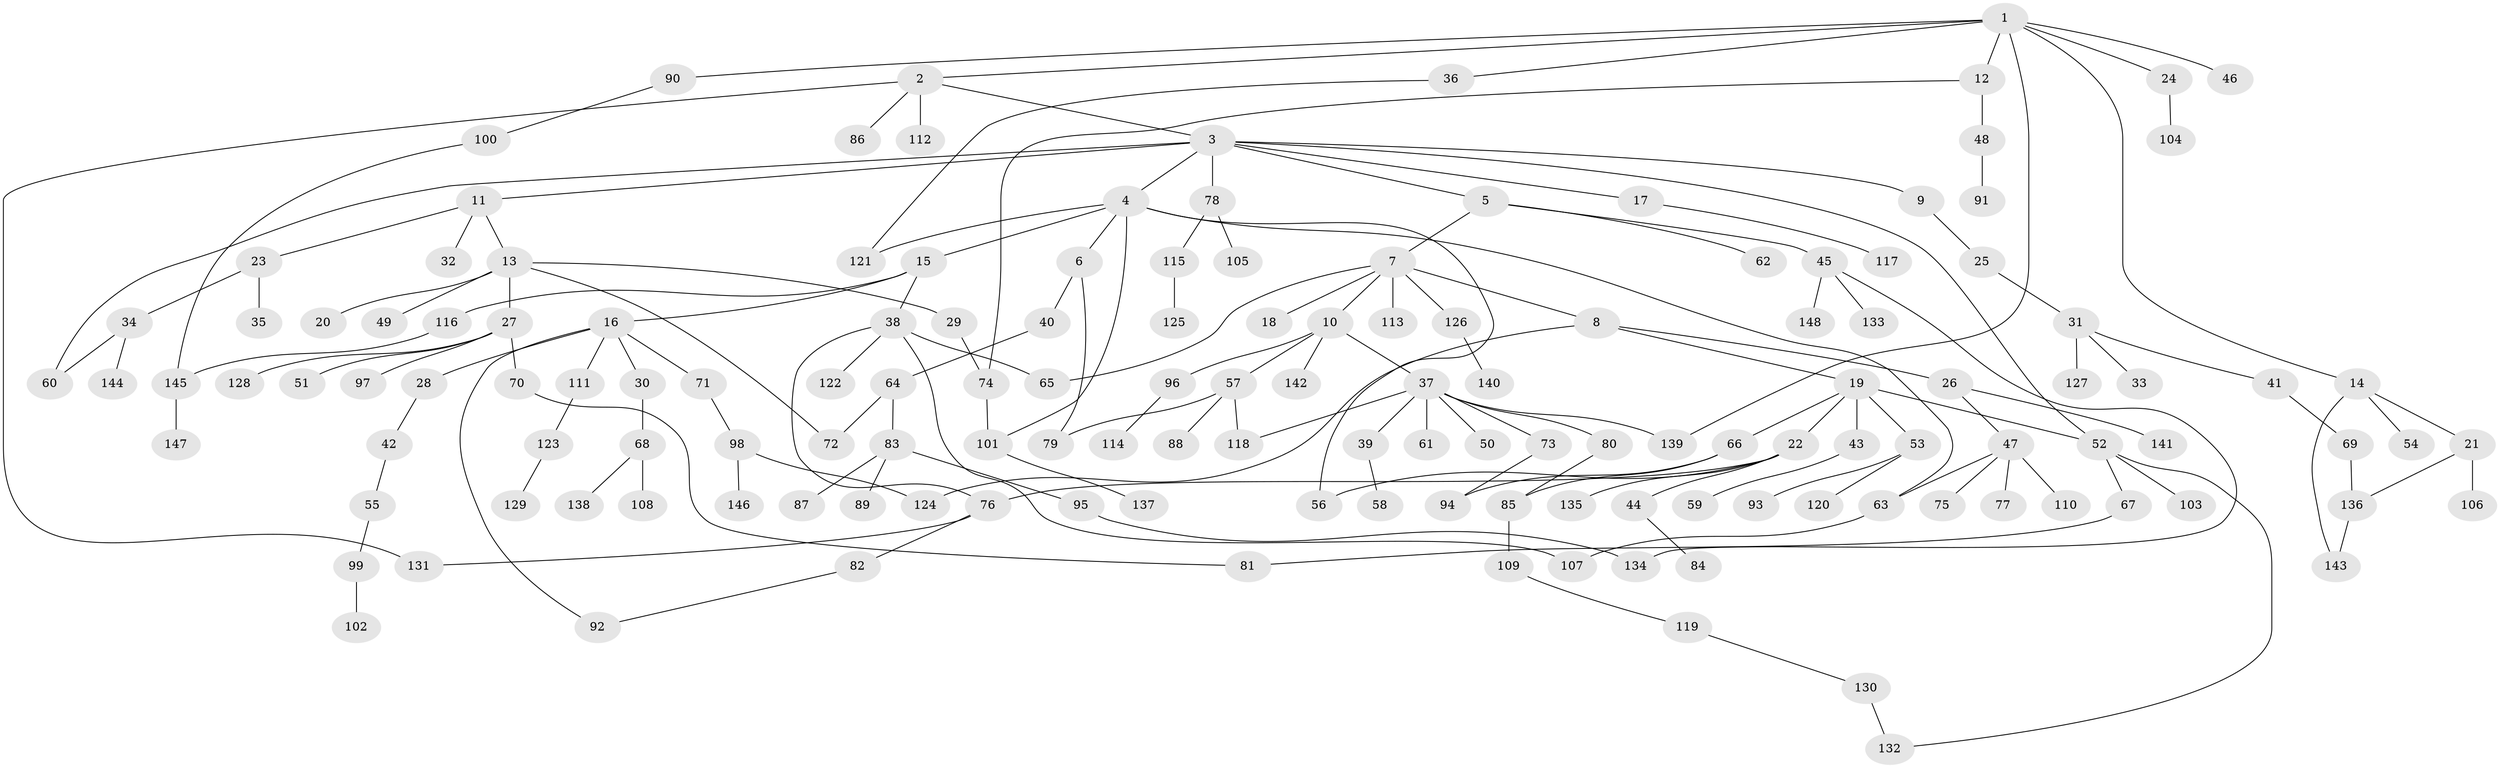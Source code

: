 // coarse degree distribution, {1: 0.45454545454545453, 4: 0.056818181818181816, 2: 0.42045454545454547, 5: 0.03409090909090909, 7: 0.011363636363636364, 19: 0.011363636363636364, 27: 0.011363636363636364}
// Generated by graph-tools (version 1.1) at 2025/45/03/04/25 21:45:11]
// undirected, 148 vertices, 172 edges
graph export_dot {
graph [start="1"]
  node [color=gray90,style=filled];
  1;
  2;
  3;
  4;
  5;
  6;
  7;
  8;
  9;
  10;
  11;
  12;
  13;
  14;
  15;
  16;
  17;
  18;
  19;
  20;
  21;
  22;
  23;
  24;
  25;
  26;
  27;
  28;
  29;
  30;
  31;
  32;
  33;
  34;
  35;
  36;
  37;
  38;
  39;
  40;
  41;
  42;
  43;
  44;
  45;
  46;
  47;
  48;
  49;
  50;
  51;
  52;
  53;
  54;
  55;
  56;
  57;
  58;
  59;
  60;
  61;
  62;
  63;
  64;
  65;
  66;
  67;
  68;
  69;
  70;
  71;
  72;
  73;
  74;
  75;
  76;
  77;
  78;
  79;
  80;
  81;
  82;
  83;
  84;
  85;
  86;
  87;
  88;
  89;
  90;
  91;
  92;
  93;
  94;
  95;
  96;
  97;
  98;
  99;
  100;
  101;
  102;
  103;
  104;
  105;
  106;
  107;
  108;
  109;
  110;
  111;
  112;
  113;
  114;
  115;
  116;
  117;
  118;
  119;
  120;
  121;
  122;
  123;
  124;
  125;
  126;
  127;
  128;
  129;
  130;
  131;
  132;
  133;
  134;
  135;
  136;
  137;
  138;
  139;
  140;
  141;
  142;
  143;
  144;
  145;
  146;
  147;
  148;
  1 -- 2;
  1 -- 12;
  1 -- 14;
  1 -- 24;
  1 -- 36;
  1 -- 46;
  1 -- 90;
  1 -- 139;
  2 -- 3;
  2 -- 86;
  2 -- 112;
  2 -- 131;
  3 -- 4;
  3 -- 5;
  3 -- 9;
  3 -- 11;
  3 -- 17;
  3 -- 60;
  3 -- 78;
  3 -- 52;
  4 -- 6;
  4 -- 15;
  4 -- 56;
  4 -- 63;
  4 -- 101;
  4 -- 121;
  5 -- 7;
  5 -- 45;
  5 -- 62;
  6 -- 40;
  6 -- 79;
  7 -- 8;
  7 -- 10;
  7 -- 18;
  7 -- 65;
  7 -- 113;
  7 -- 126;
  8 -- 19;
  8 -- 26;
  8 -- 124;
  9 -- 25;
  10 -- 37;
  10 -- 57;
  10 -- 96;
  10 -- 142;
  11 -- 13;
  11 -- 23;
  11 -- 32;
  12 -- 48;
  12 -- 74;
  13 -- 20;
  13 -- 27;
  13 -- 29;
  13 -- 49;
  13 -- 72;
  14 -- 21;
  14 -- 54;
  14 -- 143;
  15 -- 16;
  15 -- 38;
  15 -- 116;
  16 -- 28;
  16 -- 30;
  16 -- 71;
  16 -- 111;
  16 -- 92;
  17 -- 117;
  19 -- 22;
  19 -- 43;
  19 -- 52;
  19 -- 53;
  19 -- 66;
  21 -- 106;
  21 -- 136;
  22 -- 44;
  22 -- 135;
  22 -- 76;
  22 -- 56;
  23 -- 34;
  23 -- 35;
  24 -- 104;
  25 -- 31;
  26 -- 47;
  26 -- 141;
  27 -- 51;
  27 -- 70;
  27 -- 97;
  27 -- 128;
  28 -- 42;
  29 -- 74;
  30 -- 68;
  31 -- 33;
  31 -- 41;
  31 -- 127;
  34 -- 144;
  34 -- 60;
  36 -- 121;
  37 -- 39;
  37 -- 50;
  37 -- 61;
  37 -- 73;
  37 -- 80;
  37 -- 118;
  37 -- 139;
  38 -- 76;
  38 -- 122;
  38 -- 107;
  38 -- 65;
  39 -- 58;
  40 -- 64;
  41 -- 69;
  42 -- 55;
  43 -- 59;
  44 -- 84;
  45 -- 133;
  45 -- 148;
  45 -- 134;
  47 -- 75;
  47 -- 77;
  47 -- 110;
  47 -- 63;
  48 -- 91;
  52 -- 67;
  52 -- 103;
  52 -- 132;
  53 -- 93;
  53 -- 120;
  55 -- 99;
  57 -- 88;
  57 -- 118;
  57 -- 79;
  63 -- 107;
  64 -- 72;
  64 -- 83;
  66 -- 85;
  66 -- 94;
  67 -- 81;
  68 -- 108;
  68 -- 138;
  69 -- 136;
  70 -- 81;
  71 -- 98;
  73 -- 94;
  74 -- 101;
  76 -- 82;
  76 -- 131;
  78 -- 105;
  78 -- 115;
  80 -- 85;
  82 -- 92;
  83 -- 87;
  83 -- 89;
  83 -- 95;
  85 -- 109;
  90 -- 100;
  95 -- 134;
  96 -- 114;
  98 -- 124;
  98 -- 146;
  99 -- 102;
  100 -- 145;
  101 -- 137;
  109 -- 119;
  111 -- 123;
  115 -- 125;
  116 -- 145;
  119 -- 130;
  123 -- 129;
  126 -- 140;
  130 -- 132;
  136 -- 143;
  145 -- 147;
}
